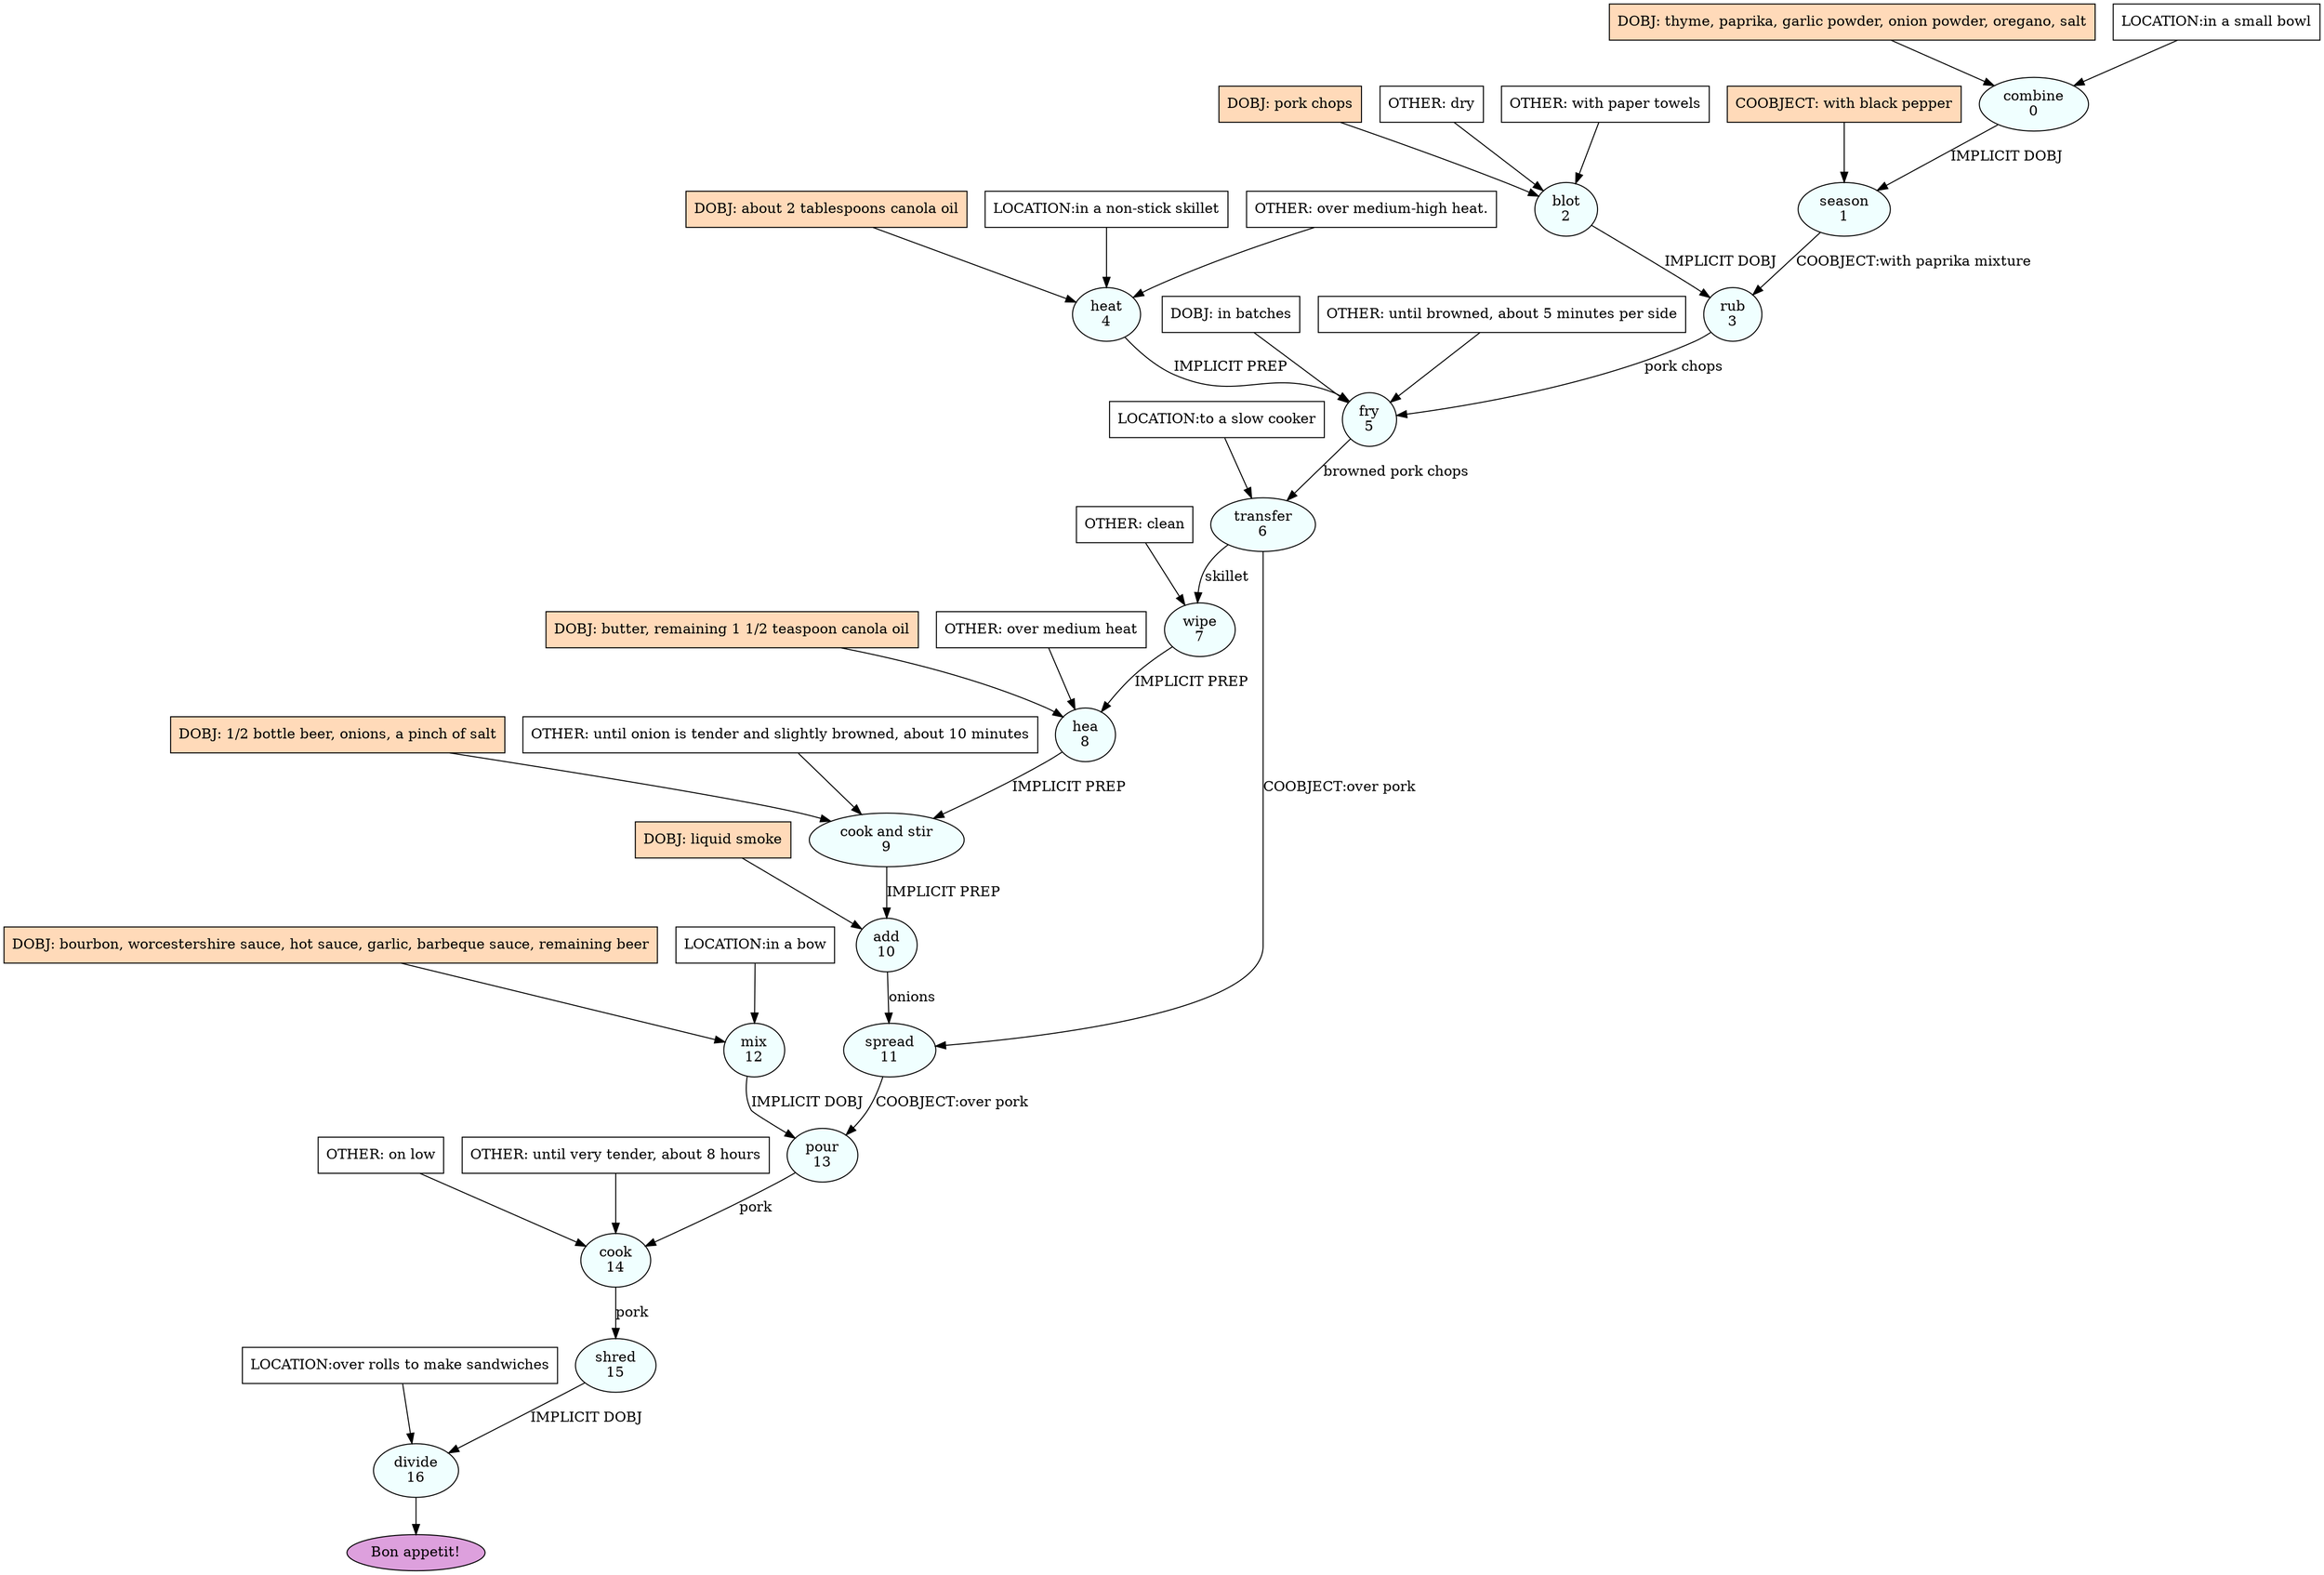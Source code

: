 digraph recipe {
E0[label="combine
0", shape=oval, style=filled, fillcolor=azure]
E1[label="season
1", shape=oval, style=filled, fillcolor=azure]
E2[label="blot
2", shape=oval, style=filled, fillcolor=azure]
E3[label="rub
3", shape=oval, style=filled, fillcolor=azure]
E4[label="heat
4", shape=oval, style=filled, fillcolor=azure]
E5[label="fry
5", shape=oval, style=filled, fillcolor=azure]
E6[label="transfer
6", shape=oval, style=filled, fillcolor=azure]
E7[label="wipe
7", shape=oval, style=filled, fillcolor=azure]
E8[label="hea
8", shape=oval, style=filled, fillcolor=azure]
E9[label="cook and stir
9", shape=oval, style=filled, fillcolor=azure]
E10[label="add
10", shape=oval, style=filled, fillcolor=azure]
E11[label="spread
11", shape=oval, style=filled, fillcolor=azure]
E12[label="mix
12", shape=oval, style=filled, fillcolor=azure]
E13[label="pour
13", shape=oval, style=filled, fillcolor=azure]
E14[label="cook
14", shape=oval, style=filled, fillcolor=azure]
E15[label="shred
15", shape=oval, style=filled, fillcolor=azure]
E16[label="divide
16", shape=oval, style=filled, fillcolor=azure]
D4[label="DOBJ: about 2 tablespoons canola oil", shape=box, style=filled, fillcolor=peachpuff]
D4 -> E4
P4_0[label="LOCATION:in a non-stick skillet", shape=box, style=filled, fillcolor=white]
P4_0 -> E4
O4_0[label="OTHER: over medium-high heat.", shape=box, style=filled, fillcolor=white]
O4_0 -> E4
D12[label="DOBJ: bourbon, worcestershire sauce, hot sauce, garlic, barbeque sauce, remaining beer", shape=box, style=filled, fillcolor=peachpuff]
D12 -> E12
P12_0[label="LOCATION:in a bow", shape=box, style=filled, fillcolor=white]
P12_0 -> E12
D0[label="DOBJ: thyme, paprika, garlic powder, onion powder, oregano, salt", shape=box, style=filled, fillcolor=peachpuff]
D0 -> E0
P0_0[label="LOCATION:in a small bowl", shape=box, style=filled, fillcolor=white]
P0_0 -> E0
D2[label="DOBJ: pork chops", shape=box, style=filled, fillcolor=peachpuff]
D2 -> E2
O2_0[label="OTHER: dry", shape=box, style=filled, fillcolor=white]
O2_0 -> E2
O2_1[label="OTHER: with paper towels", shape=box, style=filled, fillcolor=white]
O2_1 -> E2
E0 -> E1 [label="IMPLICIT DOBJ"]
P1_0_ing[label="COOBJECT: with black pepper", shape=box, style=filled, fillcolor=peachpuff]
P1_0_ing -> E1
E2 -> E3 [label="IMPLICIT DOBJ"]
E1 -> E3 [label="COOBJECT:with paprika mixture"]
E3 -> E5 [label="pork chops"]
D5_1[label="DOBJ: in batches", shape=box, style=filled, fillcolor=white]
D5_1 -> E5
E4 -> E5 [label="IMPLICIT PREP"]
O5_0_0[label="OTHER: until browned, about 5 minutes per side", shape=box, style=filled, fillcolor=white]
O5_0_0 -> E5
E5 -> E6 [label="browned pork chops"]
P6_0_0[label="LOCATION:to a slow cooker", shape=box, style=filled, fillcolor=white]
P6_0_0 -> E6
E6 -> E7 [label="skillet"]
O7_0_0[label="OTHER: clean", shape=box, style=filled, fillcolor=white]
O7_0_0 -> E7
D8_ing[label="DOBJ: butter, remaining 1 1/2 teaspoon canola oil", shape=box, style=filled, fillcolor=peachpuff]
D8_ing -> E8
E7 -> E8 [label="IMPLICIT PREP"]
O8_0_0[label="OTHER: over medium heat", shape=box, style=filled, fillcolor=white]
O8_0_0 -> E8
D9_ing[label="DOBJ: 1/2 bottle beer, onions, a pinch of salt", shape=box, style=filled, fillcolor=peachpuff]
D9_ing -> E9
E8 -> E9 [label="IMPLICIT PREP"]
O9_0_0[label="OTHER: until onion is tender and slightly browned, about 10 minutes", shape=box, style=filled, fillcolor=white]
O9_0_0 -> E9
D10_ing[label="DOBJ: liquid smoke", shape=box, style=filled, fillcolor=peachpuff]
D10_ing -> E10
E9 -> E10 [label="IMPLICIT PREP"]
E10 -> E11 [label="onions"]
E6 -> E11 [label="COOBJECT:over pork"]
E12 -> E13 [label="IMPLICIT DOBJ"]
E11 -> E13 [label="COOBJECT:over pork"]
E13 -> E14 [label="pork"]
O14_0_0[label="OTHER: on low", shape=box, style=filled, fillcolor=white]
O14_0_0 -> E14
O14_1_0[label="OTHER: until very tender, about 8 hours", shape=box, style=filled, fillcolor=white]
O14_1_0 -> E14
E14 -> E15 [label="pork"]
E15 -> E16 [label="IMPLICIT DOBJ"]
P16_0_0[label="LOCATION:over rolls to make sandwiches", shape=box, style=filled, fillcolor=white]
P16_0_0 -> E16
EOR[label="Bon appetit!", shape=oval, style=filled, fillcolor=plum]
E16 -> EOR
}
